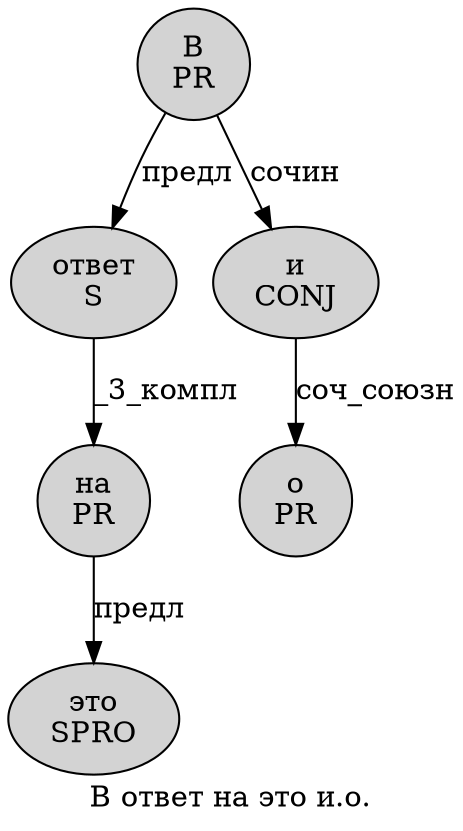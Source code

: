 digraph SENTENCE_1120 {
	graph [label="В ответ на это и.о."]
	node [style=filled]
		0 [label="В
PR" color="" fillcolor=lightgray penwidth=1 shape=ellipse]
		1 [label="ответ
S" color="" fillcolor=lightgray penwidth=1 shape=ellipse]
		2 [label="на
PR" color="" fillcolor=lightgray penwidth=1 shape=ellipse]
		3 [label="это
SPRO" color="" fillcolor=lightgray penwidth=1 shape=ellipse]
		4 [label="и
CONJ" color="" fillcolor=lightgray penwidth=1 shape=ellipse]
		6 [label="о
PR" color="" fillcolor=lightgray penwidth=1 shape=ellipse]
			0 -> 1 [label="предл"]
			0 -> 4 [label="сочин"]
			1 -> 2 [label="_3_компл"]
			2 -> 3 [label="предл"]
			4 -> 6 [label="соч_союзн"]
}